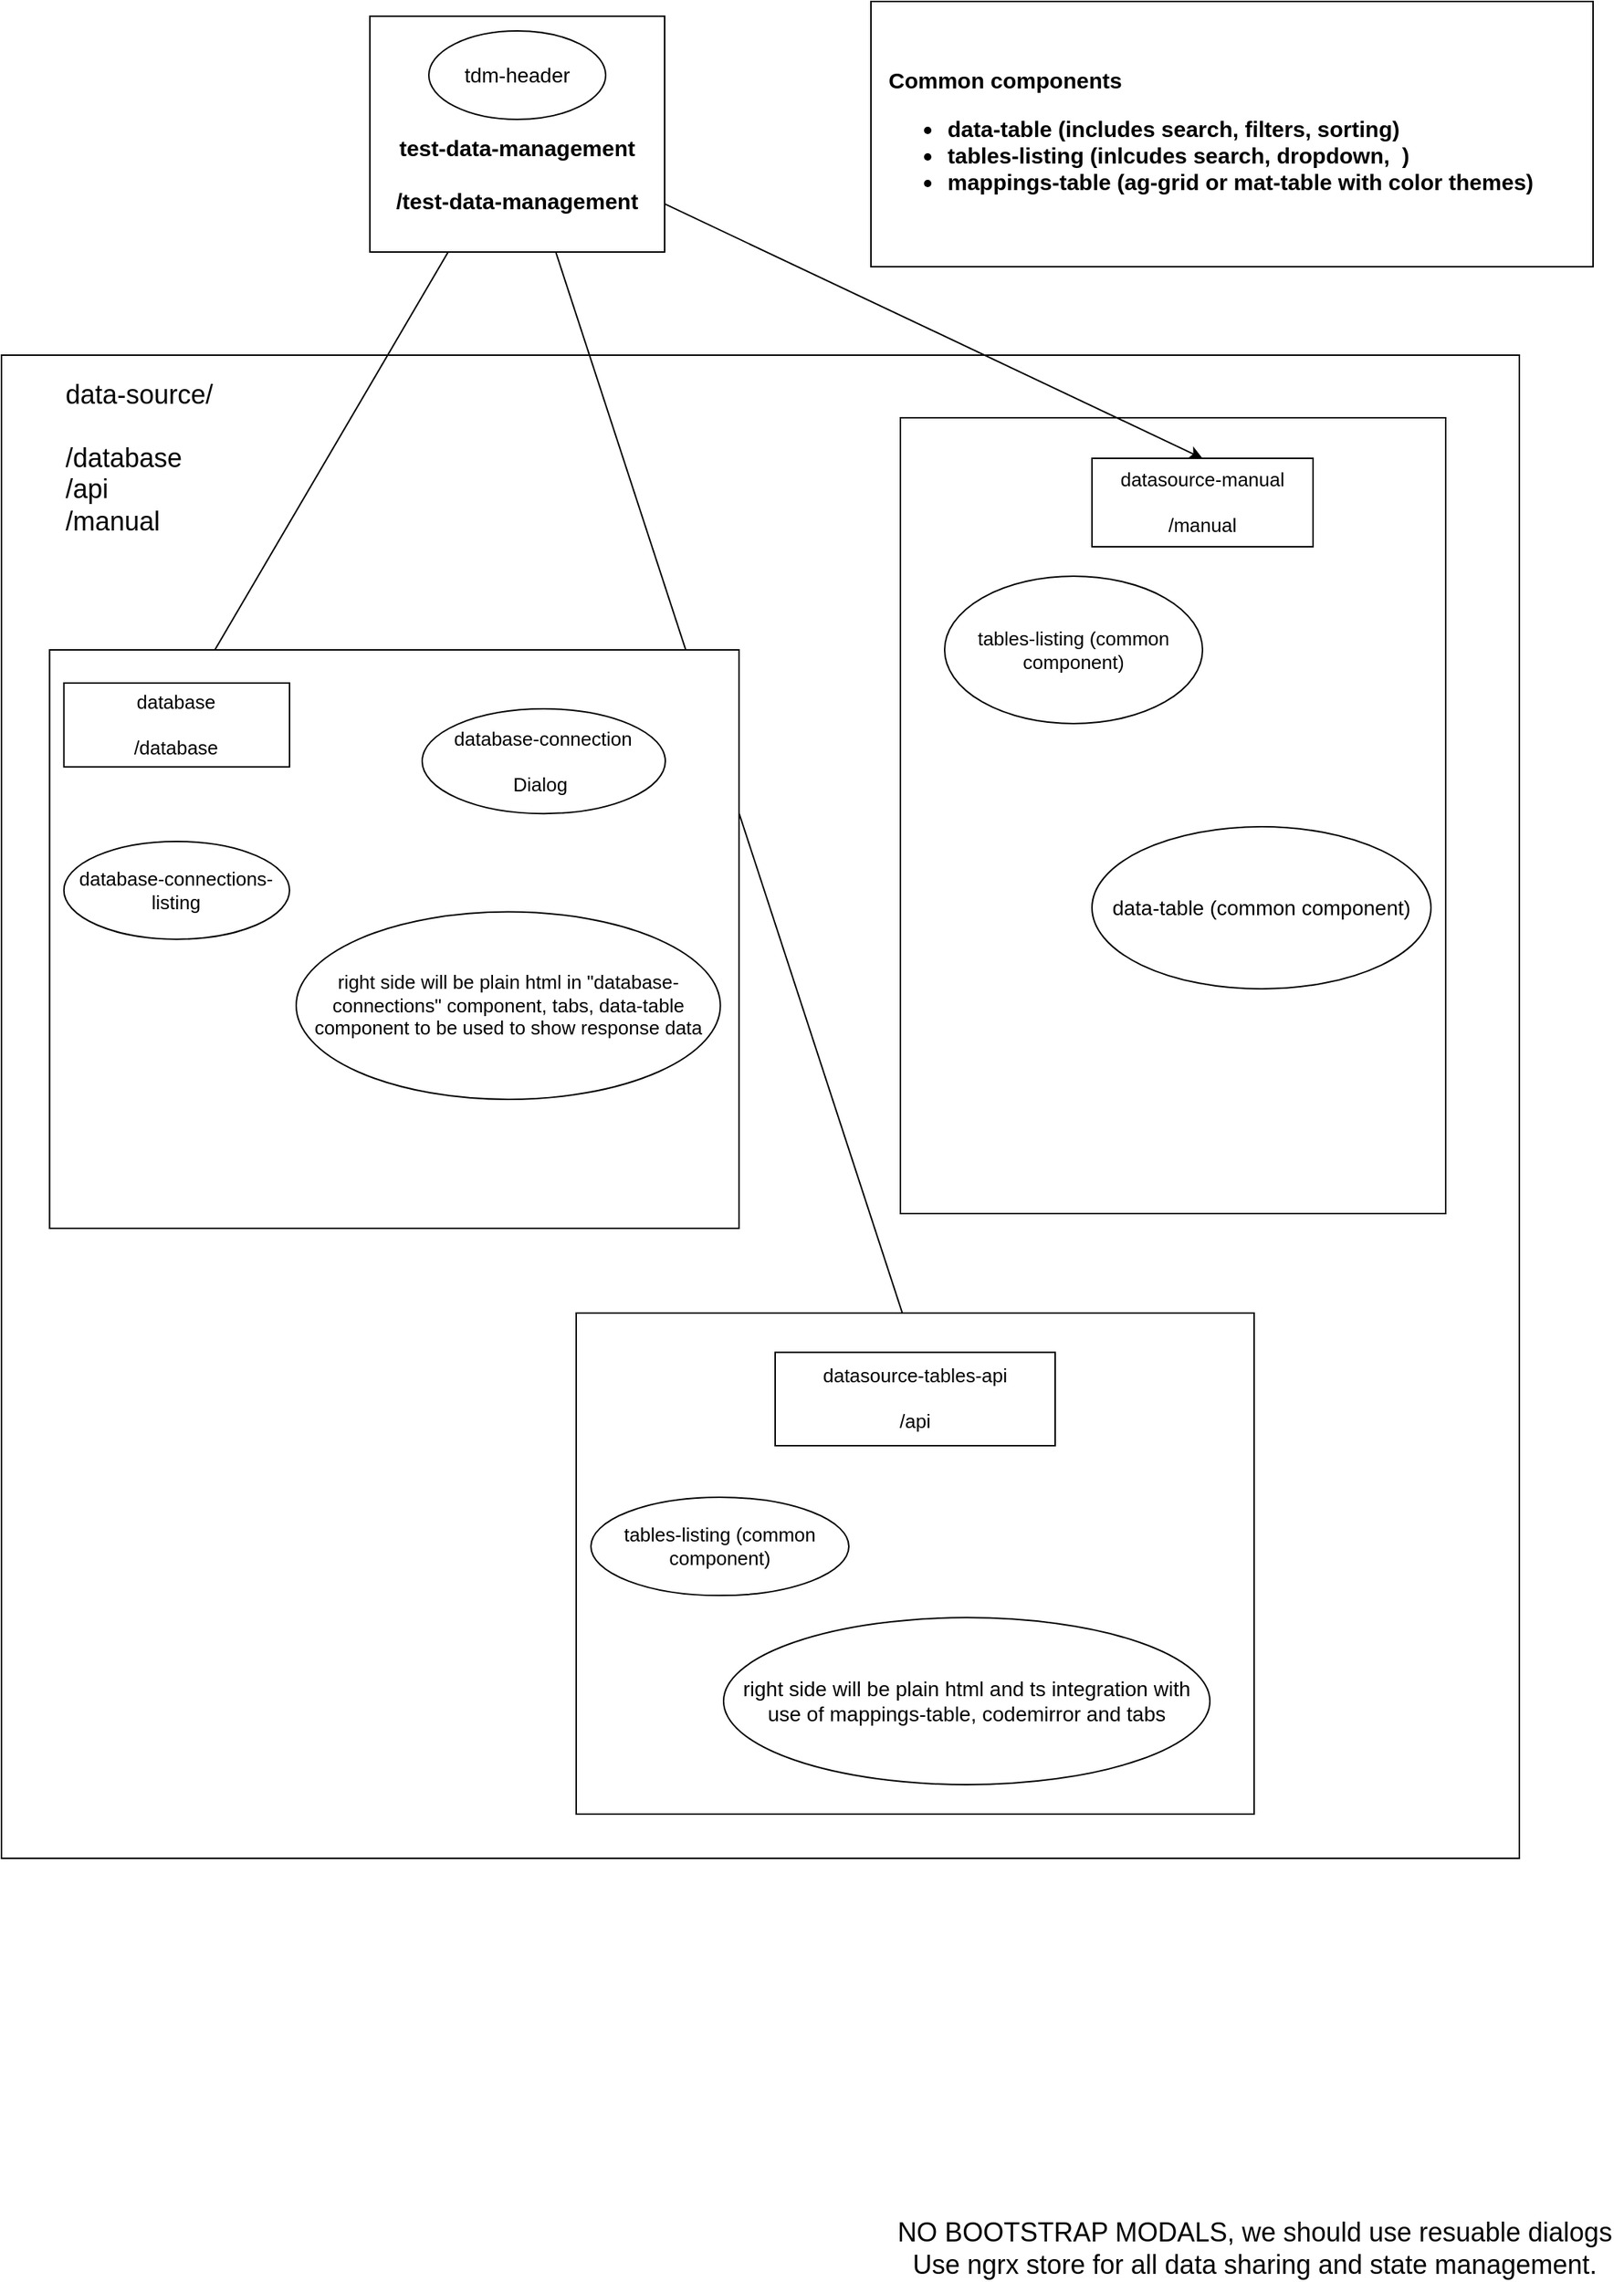 <mxfile version="17.2.6" type="github">
  <diagram id="gJJPGs2VK2_4q9_w60SD" name="Page-1">
    <mxGraphModel dx="2838" dy="1166" grid="1" gridSize="10" guides="1" tooltips="1" connect="1" arrows="1" fold="1" page="1" pageScale="1" pageWidth="1169" pageHeight="1654" math="0" shadow="0">
      <root>
        <mxCell id="0" />
        <mxCell id="1" parent="0" />
        <mxCell id="N3nrQvBV8vnrWF1qP4O--16" value="" style="rounded=0;whiteSpace=wrap;html=1;fontSize=13;" vertex="1" parent="1">
          <mxGeometry x="30" y="250" width="1030" height="1020" as="geometry" />
        </mxCell>
        <mxCell id="N3nrQvBV8vnrWF1qP4O--23" value="" style="rounded=0;whiteSpace=wrap;html=1;fontSize=14;" vertex="1" parent="1">
          <mxGeometry x="640" y="292.5" width="370" height="540" as="geometry" />
        </mxCell>
        <mxCell id="N3nrQvBV8vnrWF1qP4O--1" value="&lt;font style=&quot;font-size: 15px&quot;&gt;&lt;b&gt;&lt;br&gt;&lt;br&gt;&lt;br&gt;test-data-management&lt;br&gt;&lt;br&gt;/test-data-management&lt;br&gt;&lt;/b&gt;&lt;/font&gt;" style="rounded=0;whiteSpace=wrap;html=1;fontSize=13;" vertex="1" parent="1">
          <mxGeometry x="280" y="20" width="200" height="160" as="geometry" />
        </mxCell>
        <mxCell id="N3nrQvBV8vnrWF1qP4O--4" value="" style="endArrow=classic;html=1;rounded=0;entryX=0.583;entryY=0;entryDx=0;entryDy=0;entryPerimeter=0;fontSize=13;" edge="1" parent="1" source="N3nrQvBV8vnrWF1qP4O--1" target="N3nrQvBV8vnrWF1qP4O--2">
          <mxGeometry width="50" height="50" relative="1" as="geometry">
            <mxPoint x="470" y="420" as="sourcePoint" />
            <mxPoint x="520" y="370" as="targetPoint" />
          </mxGeometry>
        </mxCell>
        <mxCell id="N3nrQvBV8vnrWF1qP4O--6" value="datasource-manual&lt;br style=&quot;font-size: 13px&quot;&gt;&lt;br style=&quot;font-size: 13px&quot;&gt;/manual" style="rounded=0;whiteSpace=wrap;html=1;fontSize=13;" vertex="1" parent="1">
          <mxGeometry x="770" y="320" width="150" height="60" as="geometry" />
        </mxCell>
        <mxCell id="N3nrQvBV8vnrWF1qP4O--7" value="" style="endArrow=classic;html=1;rounded=0;entryX=0.5;entryY=0;entryDx=0;entryDy=0;fontSize=13;" edge="1" parent="1" source="N3nrQvBV8vnrWF1qP4O--1" target="N3nrQvBV8vnrWF1qP4O--5">
          <mxGeometry width="50" height="50" relative="1" as="geometry">
            <mxPoint x="375.779" y="220.0" as="sourcePoint" />
            <mxPoint x="209.96" y="290.0" as="targetPoint" />
          </mxGeometry>
        </mxCell>
        <mxCell id="N3nrQvBV8vnrWF1qP4O--8" value="" style="endArrow=classic;html=1;rounded=0;entryX=0.5;entryY=0;entryDx=0;entryDy=0;fontSize=13;" edge="1" parent="1" source="N3nrQvBV8vnrWF1qP4O--1" target="N3nrQvBV8vnrWF1qP4O--6">
          <mxGeometry width="50" height="50" relative="1" as="geometry">
            <mxPoint x="479.997" y="210.0" as="sourcePoint" />
            <mxPoint x="491.05" y="280.0" as="targetPoint" />
          </mxGeometry>
        </mxCell>
        <mxCell id="N3nrQvBV8vnrWF1qP4O--18" value="" style="group;fontSize=13;" vertex="1" connectable="0" parent="1">
          <mxGeometry x="55" y="335" width="480" height="420" as="geometry" />
        </mxCell>
        <mxCell id="N3nrQvBV8vnrWF1qP4O--28" value="" style="rounded=0;whiteSpace=wrap;html=1;fontSize=18;" vertex="1" parent="N3nrQvBV8vnrWF1qP4O--18">
          <mxGeometry x="7.66" y="115" width="467.81" height="392.5" as="geometry" />
        </mxCell>
        <mxCell id="N3nrQvBV8vnrWF1qP4O--2" value="database&lt;br style=&quot;font-size: 13px&quot;&gt;&lt;br style=&quot;font-size: 13px&quot;&gt;/database" style="rounded=0;whiteSpace=wrap;html=1;fontSize=13;" vertex="1" parent="N3nrQvBV8vnrWF1qP4O--18">
          <mxGeometry x="17.345" y="137.5" width="153.125" height="56.866" as="geometry" />
        </mxCell>
        <mxCell id="N3nrQvBV8vnrWF1qP4O--9" value="database-connection&lt;br style=&quot;font-size: 13px;&quot;&gt;&lt;br style=&quot;font-size: 13px;&quot;&gt;Dialog&amp;nbsp;" style="ellipse;whiteSpace=wrap;html=1;fontSize=13;" vertex="1" parent="N3nrQvBV8vnrWF1qP4O--18">
          <mxGeometry x="260.47" y="155" width="165" height="71.08" as="geometry" />
        </mxCell>
        <mxCell id="N3nrQvBV8vnrWF1qP4O--12" value="database-connections-listing" style="ellipse;whiteSpace=wrap;html=1;fontSize=13;" vertex="1" parent="N3nrQvBV8vnrWF1qP4O--18">
          <mxGeometry x="17.35" y="244.998" width="153.125" height="66.343" as="geometry" />
        </mxCell>
        <mxCell id="N3nrQvBV8vnrWF1qP4O--15" value="right side will be plain html in &quot;database-connections&quot; component, tabs, data-table component to be used to show response data" style="ellipse;whiteSpace=wrap;html=1;fontSize=13;" vertex="1" parent="N3nrQvBV8vnrWF1qP4O--18">
          <mxGeometry x="175" y="292.78" width="287.8" height="127.22" as="geometry" />
        </mxCell>
        <mxCell id="N3nrQvBV8vnrWF1qP4O--29" value="data-source/&lt;br&gt;&lt;br&gt;&lt;div style=&quot;text-align: left&quot;&gt;&lt;span&gt;/database&lt;/span&gt;&lt;/div&gt;&lt;div style=&quot;text-align: left&quot;&gt;&lt;span&gt;/api&lt;/span&gt;&lt;/div&gt;&lt;div style=&quot;text-align: left&quot;&gt;&lt;span&gt;/manual&lt;/span&gt;&lt;/div&gt;" style="text;html=1;align=center;verticalAlign=middle;resizable=0;points=[];autosize=1;strokeColor=none;fillColor=none;fontSize=18;" vertex="1" parent="N3nrQvBV8vnrWF1qP4O--18">
          <mxGeometry x="7.66" y="-75" width="120" height="120" as="geometry" />
        </mxCell>
        <mxCell id="N3nrQvBV8vnrWF1qP4O--22" value="" style="group" vertex="1" connectable="0" parent="1">
          <mxGeometry x="420" y="900" width="460" height="340" as="geometry" />
        </mxCell>
        <mxCell id="N3nrQvBV8vnrWF1qP4O--19" value="" style="rounded=0;whiteSpace=wrap;html=1;fontSize=13;" vertex="1" parent="N3nrQvBV8vnrWF1qP4O--22">
          <mxGeometry width="460" height="340" as="geometry" />
        </mxCell>
        <mxCell id="N3nrQvBV8vnrWF1qP4O--5" value="datasource-tables-api&lt;br style=&quot;font-size: 13px&quot;&gt;&lt;br style=&quot;font-size: 13px&quot;&gt;/api" style="rounded=0;whiteSpace=wrap;html=1;fontSize=13;" vertex="1" parent="N3nrQvBV8vnrWF1qP4O--22">
          <mxGeometry x="135" y="26.67" width="190" height="63.33" as="geometry" />
        </mxCell>
        <mxCell id="N3nrQvBV8vnrWF1qP4O--20" value="tables-listing (common component)" style="ellipse;whiteSpace=wrap;html=1;fontSize=13;" vertex="1" parent="N3nrQvBV8vnrWF1qP4O--22">
          <mxGeometry x="10" y="125" width="175" height="66.667" as="geometry" />
        </mxCell>
        <mxCell id="N3nrQvBV8vnrWF1qP4O--21" value="right side will be plain html and ts integration with use of mappings-table, codemirror and tabs&lt;br style=&quot;font-size: 14px;&quot;&gt;" style="ellipse;whiteSpace=wrap;html=1;fontSize=14;" vertex="1" parent="N3nrQvBV8vnrWF1qP4O--22">
          <mxGeometry x="100" y="206.667" width="330" height="113.333" as="geometry" />
        </mxCell>
        <mxCell id="N3nrQvBV8vnrWF1qP4O--24" value="tables-listing (common component)" style="ellipse;whiteSpace=wrap;html=1;fontSize=13;" vertex="1" parent="1">
          <mxGeometry x="670" y="400" width="175" height="100" as="geometry" />
        </mxCell>
        <mxCell id="N3nrQvBV8vnrWF1qP4O--25" value="data-table (common component)" style="ellipse;whiteSpace=wrap;html=1;fontSize=14;" vertex="1" parent="1">
          <mxGeometry x="770" y="570" width="230" height="110" as="geometry" />
        </mxCell>
        <mxCell id="N3nrQvBV8vnrWF1qP4O--26" value="tdm-header" style="ellipse;whiteSpace=wrap;html=1;fontSize=14;" vertex="1" parent="1">
          <mxGeometry x="320" y="30" width="120" height="60" as="geometry" />
        </mxCell>
        <mxCell id="N3nrQvBV8vnrWF1qP4O--27" value="&lt;font style=&quot;font-size: 18px&quot;&gt;NO BOOTSTRAP MODALS, we should use resuable dialogs&lt;br&gt;Use ngrx store for all data sharing and state management.&lt;/font&gt;" style="text;html=1;align=center;verticalAlign=middle;resizable=0;points=[];autosize=1;strokeColor=none;fillColor=none;fontSize=15;" vertex="1" parent="1">
          <mxGeometry x="630" y="1515" width="500" height="40" as="geometry" />
        </mxCell>
        <mxCell id="N3nrQvBV8vnrWF1qP4O--30" value="" style="rounded=0;whiteSpace=wrap;html=1;fontSize=18;" vertex="1" parent="1">
          <mxGeometry x="620" y="10" width="490" height="180" as="geometry" />
        </mxCell>
        <mxCell id="N3nrQvBV8vnrWF1qP4O--14" value="&lt;b style=&quot;font-size: 15px&quot;&gt;Common components&lt;br style=&quot;font-size: 15px&quot;&gt;&lt;ul style=&quot;font-size: 15px&quot;&gt;&lt;li style=&quot;font-size: 15px&quot;&gt;data-table (includes search, filters, sorting)&lt;/li&gt;&lt;li style=&quot;font-size: 15px&quot;&gt;tables-listing (inlcudes search, dropdown,&amp;nbsp; )&lt;/li&gt;&lt;li style=&quot;font-size: 15px&quot;&gt;mappings-table (ag-grid or mat-table with color themes)&lt;/li&gt;&lt;/ul&gt;&lt;/b&gt;" style="text;html=1;align=left;verticalAlign=middle;resizable=0;points=[];autosize=1;strokeColor=none;fillColor=none;fontSize=15;" vertex="1" parent="1">
          <mxGeometry x="630" y="50" width="450" height="110" as="geometry" />
        </mxCell>
      </root>
    </mxGraphModel>
  </diagram>
</mxfile>
